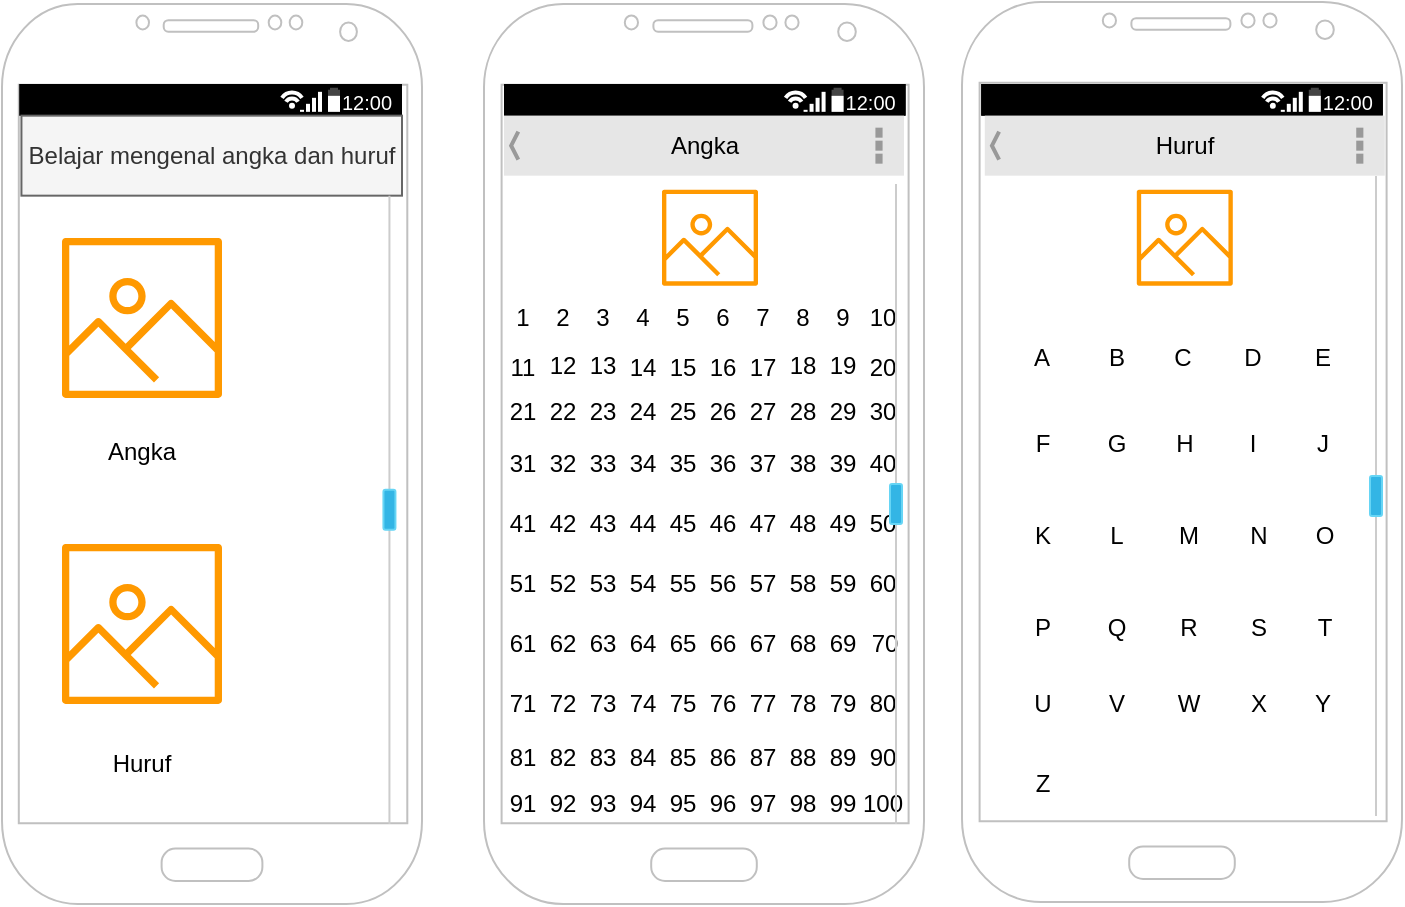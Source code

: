 <mxfile version="15.3.3" type="device"><diagram id="Wf9L1Y5aq2DZ3nksEzKG" name="Page-1"><mxGraphModel dx="782" dy="1647" grid="1" gridSize="10" guides="1" tooltips="1" connect="1" arrows="1" fold="1" page="1" pageScale="1" pageWidth="1654" pageHeight="1169" math="0" shadow="0"><root><mxCell id="0"/><mxCell id="1" parent="0"/><mxCell id="CLExhnDgYBaJWZNfpChY-1" value="" style="verticalLabelPosition=bottom;verticalAlign=top;html=1;shadow=0;dashed=0;strokeWidth=1;shape=mxgraph.android.phone2;strokeColor=#c0c0c0;hachureGap=4;pointerEvents=0;" vertex="1" parent="1"><mxGeometry x="120" width="210" height="450" as="geometry"/></mxCell><mxCell id="CLExhnDgYBaJWZNfpChY-3" value="" style="strokeWidth=1;html=1;shadow=0;dashed=0;shape=mxgraph.android.statusBar;align=center;fillColor=#000000;strokeColor=#ffffff;fontColor=#ffffff;fontSize=10;sketch=0;hachureGap=4;pointerEvents=0;" vertex="1" parent="1"><mxGeometry x="128.72" y="40" width="191.28" height="15.83" as="geometry"/></mxCell><mxCell id="CLExhnDgYBaJWZNfpChY-4" value="Belajar mengenal angka dan huruf" style="whiteSpace=wrap;html=1;hachureGap=4;pointerEvents=0;fillColor=#f5f5f5;strokeColor=#666666;fontColor=#333333;" vertex="1" parent="1"><mxGeometry x="129.72" y="55.83" width="190.28" height="40" as="geometry"/></mxCell><mxCell id="CLExhnDgYBaJWZNfpChY-6" value="" style="sketch=0;outlineConnect=0;fontColor=#232F3E;gradientColor=none;fillColor=#FF9900;strokeColor=none;dashed=0;verticalLabelPosition=bottom;verticalAlign=top;align=center;html=1;fontSize=12;fontStyle=0;aspect=fixed;pointerEvents=1;shape=mxgraph.aws4.container_registry_image;hachureGap=4;" vertex="1" parent="1"><mxGeometry x="150" y="117" width="80" height="80" as="geometry"/></mxCell><mxCell id="CLExhnDgYBaJWZNfpChY-7" value="" style="sketch=0;outlineConnect=0;fontColor=#232F3E;gradientColor=none;fillColor=#FF9900;strokeColor=none;dashed=0;verticalLabelPosition=bottom;verticalAlign=top;align=center;html=1;fontSize=12;fontStyle=0;aspect=fixed;pointerEvents=1;shape=mxgraph.aws4.container_registry_image;hachureGap=4;" vertex="1" parent="1"><mxGeometry x="150" y="270" width="80" height="80" as="geometry"/></mxCell><mxCell id="CLExhnDgYBaJWZNfpChY-8" value="Angka" style="text;html=1;strokeColor=none;fillColor=none;align=center;verticalAlign=middle;whiteSpace=wrap;rounded=0;hachureGap=4;pointerEvents=0;" vertex="1" parent="1"><mxGeometry x="170" y="214" width="40" height="20" as="geometry"/></mxCell><mxCell id="CLExhnDgYBaJWZNfpChY-9" value="Huruf" style="text;html=1;strokeColor=none;fillColor=none;align=center;verticalAlign=middle;whiteSpace=wrap;rounded=0;hachureGap=4;pointerEvents=0;" vertex="1" parent="1"><mxGeometry x="170" y="370" width="40" height="20" as="geometry"/></mxCell><mxCell id="CLExhnDgYBaJWZNfpChY-10" value="" style="verticalLabelPosition=bottom;verticalAlign=top;html=1;shadow=0;dashed=0;strokeWidth=1;shape=mxgraph.android.phone2;strokeColor=#c0c0c0;hachureGap=4;pointerEvents=0;" vertex="1" parent="1"><mxGeometry x="361" width="220" height="450" as="geometry"/></mxCell><mxCell id="CLExhnDgYBaJWZNfpChY-11" value="" style="strokeWidth=1;html=1;shadow=0;dashed=0;shape=mxgraph.android.statusBar;align=center;fillColor=#000000;strokeColor=#ffffff;fontColor=#ffffff;fontSize=10;sketch=0;hachureGap=4;pointerEvents=0;" vertex="1" parent="1"><mxGeometry x="371" y="40" width="200.79" height="15.83" as="geometry"/></mxCell><mxCell id="CLExhnDgYBaJWZNfpChY-13" value="1" style="text;html=1;align=center;verticalAlign=middle;resizable=0;points=[];autosize=1;strokeColor=none;fillColor=none;" vertex="1" parent="1"><mxGeometry x="370" y="147" width="20" height="20" as="geometry"/></mxCell><mxCell id="CLExhnDgYBaJWZNfpChY-14" value="2" style="text;html=1;align=center;verticalAlign=middle;resizable=0;points=[];autosize=1;strokeColor=none;fillColor=none;" vertex="1" parent="1"><mxGeometry x="390" y="147" width="20" height="20" as="geometry"/></mxCell><mxCell id="CLExhnDgYBaJWZNfpChY-15" value="5" style="text;html=1;align=center;verticalAlign=middle;resizable=0;points=[];autosize=1;strokeColor=none;fillColor=none;" vertex="1" parent="1"><mxGeometry x="450" y="147.0" width="20" height="20" as="geometry"/></mxCell><mxCell id="CLExhnDgYBaJWZNfpChY-16" value="6" style="text;html=1;align=center;verticalAlign=middle;resizable=0;points=[];autosize=1;strokeColor=none;fillColor=none;" vertex="1" parent="1"><mxGeometry x="470" y="147.0" width="20" height="20" as="geometry"/></mxCell><mxCell id="CLExhnDgYBaJWZNfpChY-17" value="4" style="text;html=1;align=center;verticalAlign=middle;resizable=0;points=[];autosize=1;strokeColor=none;fillColor=none;" vertex="1" parent="1"><mxGeometry x="430" y="147.0" width="20" height="20" as="geometry"/></mxCell><mxCell id="CLExhnDgYBaJWZNfpChY-18" value="3" style="text;html=1;align=center;verticalAlign=middle;resizable=0;points=[];autosize=1;strokeColor=none;fillColor=none;" vertex="1" parent="1"><mxGeometry x="410" y="147.0" width="20" height="20" as="geometry"/></mxCell><mxCell id="CLExhnDgYBaJWZNfpChY-19" value="8" style="text;html=1;align=center;verticalAlign=middle;resizable=0;points=[];autosize=1;strokeColor=none;fillColor=none;" vertex="1" parent="1"><mxGeometry x="510" y="147.0" width="20" height="20" as="geometry"/></mxCell><mxCell id="CLExhnDgYBaJWZNfpChY-20" value="7" style="text;html=1;align=center;verticalAlign=middle;resizable=0;points=[];autosize=1;strokeColor=none;fillColor=none;" vertex="1" parent="1"><mxGeometry x="490" y="147.0" width="20" height="20" as="geometry"/></mxCell><mxCell id="CLExhnDgYBaJWZNfpChY-21" value="10" style="text;html=1;align=center;verticalAlign=middle;resizable=0;points=[];autosize=1;strokeColor=none;fillColor=none;" vertex="1" parent="1"><mxGeometry x="545" y="147" width="30" height="20" as="geometry"/></mxCell><mxCell id="CLExhnDgYBaJWZNfpChY-22" value="11" style="text;html=1;align=center;verticalAlign=middle;resizable=0;points=[];autosize=1;strokeColor=none;fillColor=none;" vertex="1" parent="1"><mxGeometry x="365.21" y="172" width="30" height="20" as="geometry"/></mxCell><mxCell id="CLExhnDgYBaJWZNfpChY-23" value="9" style="text;html=1;align=center;verticalAlign=middle;resizable=0;points=[];autosize=1;strokeColor=none;fillColor=none;" vertex="1" parent="1"><mxGeometry x="530" y="147" width="20" height="20" as="geometry"/></mxCell><mxCell id="CLExhnDgYBaJWZNfpChY-24" value="13" style="text;html=1;align=center;verticalAlign=middle;resizable=0;points=[];autosize=1;strokeColor=none;fillColor=none;" vertex="1" parent="1"><mxGeometry x="405" y="171" width="30" height="20" as="geometry"/></mxCell><mxCell id="CLExhnDgYBaJWZNfpChY-25" value="12" style="text;html=1;align=center;verticalAlign=middle;resizable=0;points=[];autosize=1;strokeColor=none;fillColor=none;" vertex="1" parent="1"><mxGeometry x="385" y="171" width="30" height="20" as="geometry"/></mxCell><mxCell id="CLExhnDgYBaJWZNfpChY-26" value="15" style="text;html=1;align=center;verticalAlign=middle;resizable=0;points=[];autosize=1;strokeColor=none;fillColor=none;" vertex="1" parent="1"><mxGeometry x="445" y="172" width="30" height="20" as="geometry"/></mxCell><mxCell id="CLExhnDgYBaJWZNfpChY-27" value="14" style="text;html=1;align=center;verticalAlign=middle;resizable=0;points=[];autosize=1;strokeColor=none;fillColor=none;" vertex="1" parent="1"><mxGeometry x="425" y="172" width="30" height="20" as="geometry"/></mxCell><mxCell id="CLExhnDgYBaJWZNfpChY-28" value="17" style="text;html=1;align=center;verticalAlign=middle;resizable=0;points=[];autosize=1;strokeColor=none;fillColor=none;" vertex="1" parent="1"><mxGeometry x="485" y="172" width="30" height="20" as="geometry"/></mxCell><mxCell id="CLExhnDgYBaJWZNfpChY-29" value="16" style="text;html=1;align=center;verticalAlign=middle;resizable=0;points=[];autosize=1;strokeColor=none;fillColor=none;" vertex="1" parent="1"><mxGeometry x="465" y="172" width="30" height="20" as="geometry"/></mxCell><mxCell id="CLExhnDgYBaJWZNfpChY-31" value="18" style="text;html=1;align=center;verticalAlign=middle;resizable=0;points=[];autosize=1;strokeColor=none;fillColor=none;" vertex="1" parent="1"><mxGeometry x="505" y="171" width="30" height="20" as="geometry"/></mxCell><mxCell id="CLExhnDgYBaJWZNfpChY-32" value="31" style="text;html=1;align=center;verticalAlign=middle;resizable=0;points=[];autosize=1;strokeColor=none;fillColor=none;" vertex="1" parent="1"><mxGeometry x="365" y="220" width="30" height="20" as="geometry"/></mxCell><mxCell id="CLExhnDgYBaJWZNfpChY-33" value="22" style="text;html=1;align=center;verticalAlign=middle;resizable=0;points=[];autosize=1;strokeColor=none;fillColor=none;" vertex="1" parent="1"><mxGeometry x="385.0" y="194" width="30" height="20" as="geometry"/></mxCell><mxCell id="CLExhnDgYBaJWZNfpChY-34" value="20" style="text;html=1;align=center;verticalAlign=middle;resizable=0;points=[];autosize=1;strokeColor=none;fillColor=none;" vertex="1" parent="1"><mxGeometry x="545" y="172" width="30" height="20" as="geometry"/></mxCell><mxCell id="CLExhnDgYBaJWZNfpChY-35" value="19" style="text;html=1;align=center;verticalAlign=middle;resizable=0;points=[];autosize=1;strokeColor=none;fillColor=none;" vertex="1" parent="1"><mxGeometry x="525" y="171" width="30" height="20" as="geometry"/></mxCell><mxCell id="CLExhnDgYBaJWZNfpChY-36" value="25" style="text;html=1;align=center;verticalAlign=middle;resizable=0;points=[];autosize=1;strokeColor=none;fillColor=none;" vertex="1" parent="1"><mxGeometry x="445" y="194" width="30" height="20" as="geometry"/></mxCell><mxCell id="CLExhnDgYBaJWZNfpChY-37" value="24" style="text;html=1;align=center;verticalAlign=middle;resizable=0;points=[];autosize=1;strokeColor=none;fillColor=none;" vertex="1" parent="1"><mxGeometry x="425.0" y="194" width="30" height="20" as="geometry"/></mxCell><mxCell id="CLExhnDgYBaJWZNfpChY-38" value="27" style="text;html=1;align=center;verticalAlign=middle;resizable=0;points=[];autosize=1;strokeColor=none;fillColor=none;" vertex="1" parent="1"><mxGeometry x="485" y="194" width="30" height="20" as="geometry"/></mxCell><mxCell id="CLExhnDgYBaJWZNfpChY-39" value="26" style="text;html=1;align=center;verticalAlign=middle;resizable=0;points=[];autosize=1;strokeColor=none;fillColor=none;" vertex="1" parent="1"><mxGeometry x="465" y="194" width="30" height="20" as="geometry"/></mxCell><mxCell id="CLExhnDgYBaJWZNfpChY-40" value="29" style="text;html=1;align=center;verticalAlign=middle;resizable=0;points=[];autosize=1;strokeColor=none;fillColor=none;" vertex="1" parent="1"><mxGeometry x="525" y="194" width="30" height="20" as="geometry"/></mxCell><mxCell id="CLExhnDgYBaJWZNfpChY-41" value="28" style="text;html=1;align=center;verticalAlign=middle;resizable=0;points=[];autosize=1;strokeColor=none;fillColor=none;" vertex="1" parent="1"><mxGeometry x="505" y="194" width="30" height="20" as="geometry"/></mxCell><mxCell id="CLExhnDgYBaJWZNfpChY-42" value="41" style="text;html=1;align=center;verticalAlign=middle;resizable=0;points=[];autosize=1;strokeColor=none;fillColor=none;" vertex="1" parent="1"><mxGeometry x="365" y="250" width="30" height="20" as="geometry"/></mxCell><mxCell id="CLExhnDgYBaJWZNfpChY-43" value="30" style="text;html=1;align=center;verticalAlign=middle;resizable=0;points=[];autosize=1;strokeColor=none;fillColor=none;" vertex="1" parent="1"><mxGeometry x="545" y="194" width="30" height="20" as="geometry"/></mxCell><mxCell id="CLExhnDgYBaJWZNfpChY-44" value="23" style="text;html=1;align=center;verticalAlign=middle;resizable=0;points=[];autosize=1;strokeColor=none;fillColor=none;" vertex="1" parent="1"><mxGeometry x="405.0" y="194" width="30" height="20" as="geometry"/></mxCell><mxCell id="CLExhnDgYBaJWZNfpChY-45" value="21" style="text;html=1;align=center;verticalAlign=middle;resizable=0;points=[];autosize=1;strokeColor=none;fillColor=none;" vertex="1" parent="1"><mxGeometry x="365.0" y="194" width="30" height="20" as="geometry"/></mxCell><mxCell id="CLExhnDgYBaJWZNfpChY-46" value="51" style="text;html=1;align=center;verticalAlign=middle;resizable=0;points=[];autosize=1;strokeColor=none;fillColor=none;" vertex="1" parent="1"><mxGeometry x="365" y="280" width="30" height="20" as="geometry"/></mxCell><mxCell id="CLExhnDgYBaJWZNfpChY-47" value="61" style="text;html=1;align=center;verticalAlign=middle;resizable=0;points=[];autosize=1;strokeColor=none;fillColor=none;" vertex="1" parent="1"><mxGeometry x="365" y="310" width="30" height="20" as="geometry"/></mxCell><mxCell id="CLExhnDgYBaJWZNfpChY-48" value="71" style="text;html=1;align=center;verticalAlign=middle;resizable=0;points=[];autosize=1;strokeColor=none;fillColor=none;" vertex="1" parent="1"><mxGeometry x="365" y="340" width="30" height="20" as="geometry"/></mxCell><mxCell id="CLExhnDgYBaJWZNfpChY-49" value="81" style="text;html=1;align=center;verticalAlign=middle;resizable=0;points=[];autosize=1;strokeColor=none;fillColor=none;" vertex="1" parent="1"><mxGeometry x="365.21" y="367" width="30" height="20" as="geometry"/></mxCell><mxCell id="CLExhnDgYBaJWZNfpChY-50" value="91" style="text;html=1;align=center;verticalAlign=middle;resizable=0;points=[];autosize=1;strokeColor=none;fillColor=none;" vertex="1" parent="1"><mxGeometry x="365" y="390" width="30" height="20" as="geometry"/></mxCell><mxCell id="CLExhnDgYBaJWZNfpChY-55" value="32" style="text;html=1;align=center;verticalAlign=middle;resizable=0;points=[];autosize=1;strokeColor=none;fillColor=none;" vertex="1" parent="1"><mxGeometry x="385" y="220" width="30" height="20" as="geometry"/></mxCell><mxCell id="CLExhnDgYBaJWZNfpChY-56" value="33" style="text;html=1;align=center;verticalAlign=middle;resizable=0;points=[];autosize=1;strokeColor=none;fillColor=none;" vertex="1" parent="1"><mxGeometry x="405" y="220" width="30" height="20" as="geometry"/></mxCell><mxCell id="CLExhnDgYBaJWZNfpChY-57" value="35" style="text;html=1;align=center;verticalAlign=middle;resizable=0;points=[];autosize=1;strokeColor=none;fillColor=none;" vertex="1" parent="1"><mxGeometry x="445" y="220" width="30" height="20" as="geometry"/></mxCell><mxCell id="CLExhnDgYBaJWZNfpChY-58" value="34" style="text;html=1;align=center;verticalAlign=middle;resizable=0;points=[];autosize=1;strokeColor=none;fillColor=none;" vertex="1" parent="1"><mxGeometry x="425" y="220" width="30" height="20" as="geometry"/></mxCell><mxCell id="CLExhnDgYBaJWZNfpChY-59" value="38" style="text;html=1;align=center;verticalAlign=middle;resizable=0;points=[];autosize=1;strokeColor=none;fillColor=none;" vertex="1" parent="1"><mxGeometry x="505" y="220" width="30" height="20" as="geometry"/></mxCell><mxCell id="CLExhnDgYBaJWZNfpChY-60" value="37" style="text;html=1;align=center;verticalAlign=middle;resizable=0;points=[];autosize=1;strokeColor=none;fillColor=none;" vertex="1" parent="1"><mxGeometry x="485" y="220" width="30" height="20" as="geometry"/></mxCell><mxCell id="CLExhnDgYBaJWZNfpChY-61" value="36" style="text;html=1;align=center;verticalAlign=middle;resizable=0;points=[];autosize=1;strokeColor=none;fillColor=none;" vertex="1" parent="1"><mxGeometry x="465" y="220" width="30" height="20" as="geometry"/></mxCell><mxCell id="CLExhnDgYBaJWZNfpChY-62" value="40" style="text;html=1;align=center;verticalAlign=middle;resizable=0;points=[];autosize=1;strokeColor=none;fillColor=none;" vertex="1" parent="1"><mxGeometry x="545" y="220" width="30" height="20" as="geometry"/></mxCell><mxCell id="CLExhnDgYBaJWZNfpChY-63" value="39" style="text;html=1;align=center;verticalAlign=middle;resizable=0;points=[];autosize=1;strokeColor=none;fillColor=none;" vertex="1" parent="1"><mxGeometry x="525" y="220" width="30" height="20" as="geometry"/></mxCell><mxCell id="CLExhnDgYBaJWZNfpChY-64" value="43" style="text;html=1;align=center;verticalAlign=middle;resizable=0;points=[];autosize=1;strokeColor=none;fillColor=none;" vertex="1" parent="1"><mxGeometry x="405" y="250" width="30" height="20" as="geometry"/></mxCell><mxCell id="CLExhnDgYBaJWZNfpChY-65" value="42" style="text;html=1;align=center;verticalAlign=middle;resizable=0;points=[];autosize=1;strokeColor=none;fillColor=none;" vertex="1" parent="1"><mxGeometry x="385.21" y="250" width="30" height="20" as="geometry"/></mxCell><mxCell id="CLExhnDgYBaJWZNfpChY-66" value="44" style="text;html=1;align=center;verticalAlign=middle;resizable=0;points=[];autosize=1;strokeColor=none;fillColor=none;" vertex="1" parent="1"><mxGeometry x="425" y="250" width="30" height="20" as="geometry"/></mxCell><mxCell id="CLExhnDgYBaJWZNfpChY-67" value="46" style="text;html=1;align=center;verticalAlign=middle;resizable=0;points=[];autosize=1;strokeColor=none;fillColor=none;" vertex="1" parent="1"><mxGeometry x="465" y="250" width="30" height="20" as="geometry"/></mxCell><mxCell id="CLExhnDgYBaJWZNfpChY-68" value="45" style="text;html=1;align=center;verticalAlign=middle;resizable=0;points=[];autosize=1;strokeColor=none;fillColor=none;" vertex="1" parent="1"><mxGeometry x="445" y="250" width="30" height="20" as="geometry"/></mxCell><mxCell id="CLExhnDgYBaJWZNfpChY-69" value="48" style="text;html=1;align=center;verticalAlign=middle;resizable=0;points=[];autosize=1;strokeColor=none;fillColor=none;" vertex="1" parent="1"><mxGeometry x="505" y="250" width="30" height="20" as="geometry"/></mxCell><mxCell id="CLExhnDgYBaJWZNfpChY-70" value="47" style="text;html=1;align=center;verticalAlign=middle;resizable=0;points=[];autosize=1;strokeColor=none;fillColor=none;" vertex="1" parent="1"><mxGeometry x="485" y="250" width="30" height="20" as="geometry"/></mxCell><mxCell id="CLExhnDgYBaJWZNfpChY-71" value="49" style="text;html=1;align=center;verticalAlign=middle;resizable=0;points=[];autosize=1;strokeColor=none;fillColor=none;" vertex="1" parent="1"><mxGeometry x="525" y="250" width="30" height="20" as="geometry"/></mxCell><mxCell id="CLExhnDgYBaJWZNfpChY-72" value="52" style="text;html=1;align=center;verticalAlign=middle;resizable=0;points=[];autosize=1;strokeColor=none;fillColor=none;" vertex="1" parent="1"><mxGeometry x="385.21" y="280" width="30" height="20" as="geometry"/></mxCell><mxCell id="CLExhnDgYBaJWZNfpChY-73" value="53" style="text;html=1;align=center;verticalAlign=middle;resizable=0;points=[];autosize=1;strokeColor=none;fillColor=none;" vertex="1" parent="1"><mxGeometry x="405.21" y="280" width="30" height="20" as="geometry"/></mxCell><mxCell id="CLExhnDgYBaJWZNfpChY-74" value="50" style="text;html=1;align=center;verticalAlign=middle;resizable=0;points=[];autosize=1;strokeColor=none;fillColor=none;" vertex="1" parent="1"><mxGeometry x="545" y="250" width="30" height="20" as="geometry"/></mxCell><mxCell id="CLExhnDgYBaJWZNfpChY-75" value="55" style="text;html=1;align=center;verticalAlign=middle;resizable=0;points=[];autosize=1;strokeColor=none;fillColor=none;" vertex="1" parent="1"><mxGeometry x="445" y="280" width="30" height="20" as="geometry"/></mxCell><mxCell id="CLExhnDgYBaJWZNfpChY-76" value="54" style="text;html=1;align=center;verticalAlign=middle;resizable=0;points=[];autosize=1;strokeColor=none;fillColor=none;" vertex="1" parent="1"><mxGeometry x="425" y="280" width="30" height="20" as="geometry"/></mxCell><mxCell id="CLExhnDgYBaJWZNfpChY-77" value="57" style="text;html=1;align=center;verticalAlign=middle;resizable=0;points=[];autosize=1;strokeColor=none;fillColor=none;" vertex="1" parent="1"><mxGeometry x="485" y="280" width="30" height="20" as="geometry"/></mxCell><mxCell id="CLExhnDgYBaJWZNfpChY-78" value="56" style="text;html=1;align=center;verticalAlign=middle;resizable=0;points=[];autosize=1;strokeColor=none;fillColor=none;" vertex="1" parent="1"><mxGeometry x="465" y="280" width="30" height="20" as="geometry"/></mxCell><mxCell id="CLExhnDgYBaJWZNfpChY-79" value="59" style="text;html=1;align=center;verticalAlign=middle;resizable=0;points=[];autosize=1;strokeColor=none;fillColor=none;" vertex="1" parent="1"><mxGeometry x="525" y="280" width="30" height="20" as="geometry"/></mxCell><mxCell id="CLExhnDgYBaJWZNfpChY-80" value="58" style="text;html=1;align=center;verticalAlign=middle;resizable=0;points=[];autosize=1;strokeColor=none;fillColor=none;" vertex="1" parent="1"><mxGeometry x="505" y="280" width="30" height="20" as="geometry"/></mxCell><mxCell id="CLExhnDgYBaJWZNfpChY-81" value="62" style="text;html=1;align=center;verticalAlign=middle;resizable=0;points=[];autosize=1;strokeColor=none;fillColor=none;" vertex="1" parent="1"><mxGeometry x="385.21" y="310" width="30" height="20" as="geometry"/></mxCell><mxCell id="CLExhnDgYBaJWZNfpChY-82" value="60" style="text;html=1;align=center;verticalAlign=middle;resizable=0;points=[];autosize=1;strokeColor=none;fillColor=none;" vertex="1" parent="1"><mxGeometry x="545" y="280" width="30" height="20" as="geometry"/></mxCell><mxCell id="CLExhnDgYBaJWZNfpChY-83" value="63" style="text;html=1;align=center;verticalAlign=middle;resizable=0;points=[];autosize=1;strokeColor=none;fillColor=none;" vertex="1" parent="1"><mxGeometry x="405" y="310" width="30" height="20" as="geometry"/></mxCell><mxCell id="CLExhnDgYBaJWZNfpChY-84" value="65" style="text;html=1;align=center;verticalAlign=middle;resizable=0;points=[];autosize=1;strokeColor=none;fillColor=none;" vertex="1" parent="1"><mxGeometry x="445" y="310" width="30" height="20" as="geometry"/></mxCell><mxCell id="CLExhnDgYBaJWZNfpChY-85" value="64" style="text;html=1;align=center;verticalAlign=middle;resizable=0;points=[];autosize=1;strokeColor=none;fillColor=none;" vertex="1" parent="1"><mxGeometry x="425" y="310" width="30" height="20" as="geometry"/></mxCell><mxCell id="CLExhnDgYBaJWZNfpChY-86" value="68" style="text;html=1;align=center;verticalAlign=middle;resizable=0;points=[];autosize=1;strokeColor=none;fillColor=none;" vertex="1" parent="1"><mxGeometry x="505" y="310" width="30" height="20" as="geometry"/></mxCell><mxCell id="CLExhnDgYBaJWZNfpChY-87" value="66" style="text;html=1;align=center;verticalAlign=middle;resizable=0;points=[];autosize=1;strokeColor=none;fillColor=none;" vertex="1" parent="1"><mxGeometry x="465" y="310" width="30" height="20" as="geometry"/></mxCell><mxCell id="CLExhnDgYBaJWZNfpChY-88" value="67" style="text;html=1;align=center;verticalAlign=middle;resizable=0;points=[];autosize=1;strokeColor=none;fillColor=none;" vertex="1" parent="1"><mxGeometry x="485" y="310" width="30" height="20" as="geometry"/></mxCell><mxCell id="CLExhnDgYBaJWZNfpChY-89" value="69" style="text;html=1;align=center;verticalAlign=middle;resizable=0;points=[];autosize=1;strokeColor=none;fillColor=none;" vertex="1" parent="1"><mxGeometry x="525" y="310" width="30" height="20" as="geometry"/></mxCell><mxCell id="CLExhnDgYBaJWZNfpChY-90" value="72" style="text;html=1;align=center;verticalAlign=middle;resizable=0;points=[];autosize=1;strokeColor=none;fillColor=none;" vertex="1" parent="1"><mxGeometry x="385.21" y="340" width="30" height="20" as="geometry"/></mxCell><mxCell id="CLExhnDgYBaJWZNfpChY-91" value="76" style="text;html=1;align=center;verticalAlign=middle;resizable=0;points=[];autosize=1;strokeColor=none;fillColor=none;" vertex="1" parent="1"><mxGeometry x="465" y="340" width="30" height="20" as="geometry"/></mxCell><mxCell id="CLExhnDgYBaJWZNfpChY-92" value="70" style="text;html=1;align=center;verticalAlign=middle;resizable=0;points=[];autosize=1;strokeColor=none;fillColor=none;" vertex="1" parent="1"><mxGeometry x="546" y="310" width="30" height="20" as="geometry"/></mxCell><mxCell id="CLExhnDgYBaJWZNfpChY-93" value="75" style="text;html=1;align=center;verticalAlign=middle;resizable=0;points=[];autosize=1;strokeColor=none;fillColor=none;" vertex="1" parent="1"><mxGeometry x="445" y="340" width="30" height="20" as="geometry"/></mxCell><mxCell id="CLExhnDgYBaJWZNfpChY-94" value="73" style="text;html=1;align=center;verticalAlign=middle;resizable=0;points=[];autosize=1;strokeColor=none;fillColor=none;" vertex="1" parent="1"><mxGeometry x="405" y="340" width="30" height="20" as="geometry"/></mxCell><mxCell id="CLExhnDgYBaJWZNfpChY-95" value="74" style="text;html=1;align=center;verticalAlign=middle;resizable=0;points=[];autosize=1;strokeColor=none;fillColor=none;" vertex="1" parent="1"><mxGeometry x="425" y="340" width="30" height="20" as="geometry"/></mxCell><mxCell id="CLExhnDgYBaJWZNfpChY-96" value="Angka" style="strokeWidth=1;html=1;shadow=0;dashed=0;shape=mxgraph.android.action_bar_landscape;fillColor=#E6E6E6;strokeColor=#c0c0c0;strokeWidth=2;hachureGap=4;pointerEvents=0;" vertex="1" parent="1"><mxGeometry x="371" y="55.83" width="200" height="30" as="geometry"/></mxCell><mxCell id="CLExhnDgYBaJWZNfpChY-97" value="83" style="text;html=1;align=center;verticalAlign=middle;resizable=0;points=[];autosize=1;strokeColor=none;fillColor=none;" vertex="1" parent="1"><mxGeometry x="405" y="367" width="30" height="20" as="geometry"/></mxCell><mxCell id="CLExhnDgYBaJWZNfpChY-98" value="82" style="text;html=1;align=center;verticalAlign=middle;resizable=0;points=[];autosize=1;strokeColor=none;fillColor=none;" vertex="1" parent="1"><mxGeometry x="385" y="367" width="30" height="20" as="geometry"/></mxCell><mxCell id="CLExhnDgYBaJWZNfpChY-99" value="85" style="text;html=1;align=center;verticalAlign=middle;resizable=0;points=[];autosize=1;strokeColor=none;fillColor=none;" vertex="1" parent="1"><mxGeometry x="445" y="367" width="30" height="20" as="geometry"/></mxCell><mxCell id="CLExhnDgYBaJWZNfpChY-100" value="84" style="text;html=1;align=center;verticalAlign=middle;resizable=0;points=[];autosize=1;strokeColor=none;fillColor=none;" vertex="1" parent="1"><mxGeometry x="425.21" y="367" width="30" height="20" as="geometry"/></mxCell><mxCell id="CLExhnDgYBaJWZNfpChY-101" value="86" style="text;html=1;align=center;verticalAlign=middle;resizable=0;points=[];autosize=1;strokeColor=none;fillColor=none;" vertex="1" parent="1"><mxGeometry x="465" y="367" width="30" height="20" as="geometry"/></mxCell><mxCell id="CLExhnDgYBaJWZNfpChY-102" value="79" style="text;html=1;align=center;verticalAlign=middle;resizable=0;points=[];autosize=1;strokeColor=none;fillColor=none;" vertex="1" parent="1"><mxGeometry x="525" y="340" width="30" height="20" as="geometry"/></mxCell><mxCell id="CLExhnDgYBaJWZNfpChY-103" value="78" style="text;html=1;align=center;verticalAlign=middle;resizable=0;points=[];autosize=1;strokeColor=none;fillColor=none;" vertex="1" parent="1"><mxGeometry x="505" y="340" width="30" height="20" as="geometry"/></mxCell><mxCell id="CLExhnDgYBaJWZNfpChY-104" value="77" style="text;html=1;align=center;verticalAlign=middle;resizable=0;points=[];autosize=1;strokeColor=none;fillColor=none;" vertex="1" parent="1"><mxGeometry x="485" y="340" width="30" height="20" as="geometry"/></mxCell><mxCell id="CLExhnDgYBaJWZNfpChY-105" value="87" style="text;html=1;align=center;verticalAlign=middle;resizable=0;points=[];autosize=1;strokeColor=none;fillColor=none;" vertex="1" parent="1"><mxGeometry x="485" y="367" width="30" height="20" as="geometry"/></mxCell><mxCell id="CLExhnDgYBaJWZNfpChY-106" value="88" style="text;html=1;align=center;verticalAlign=middle;resizable=0;points=[];autosize=1;strokeColor=none;fillColor=none;" vertex="1" parent="1"><mxGeometry x="505" y="367" width="30" height="20" as="geometry"/></mxCell><mxCell id="CLExhnDgYBaJWZNfpChY-107" value="80" style="text;html=1;align=center;verticalAlign=middle;resizable=0;points=[];autosize=1;strokeColor=none;fillColor=none;" vertex="1" parent="1"><mxGeometry x="545" y="340" width="30" height="20" as="geometry"/></mxCell><mxCell id="CLExhnDgYBaJWZNfpChY-108" value="89" style="text;html=1;align=center;verticalAlign=middle;resizable=0;points=[];autosize=1;strokeColor=none;fillColor=none;" vertex="1" parent="1"><mxGeometry x="525" y="367" width="30" height="20" as="geometry"/></mxCell><mxCell id="CLExhnDgYBaJWZNfpChY-109" value="90" style="text;html=1;align=center;verticalAlign=middle;resizable=0;points=[];autosize=1;strokeColor=none;fillColor=none;" vertex="1" parent="1"><mxGeometry x="545" y="367" width="30" height="20" as="geometry"/></mxCell><mxCell id="CLExhnDgYBaJWZNfpChY-110" value="92" style="text;html=1;align=center;verticalAlign=middle;resizable=0;points=[];autosize=1;strokeColor=none;fillColor=none;" vertex="1" parent="1"><mxGeometry x="385" y="390" width="30" height="20" as="geometry"/></mxCell><mxCell id="CLExhnDgYBaJWZNfpChY-111" value="93" style="text;html=1;align=center;verticalAlign=middle;resizable=0;points=[];autosize=1;strokeColor=none;fillColor=none;" vertex="1" parent="1"><mxGeometry x="405" y="390" width="30" height="20" as="geometry"/></mxCell><mxCell id="CLExhnDgYBaJWZNfpChY-112" value="94" style="text;html=1;align=center;verticalAlign=middle;resizable=0;points=[];autosize=1;strokeColor=none;fillColor=none;" vertex="1" parent="1"><mxGeometry x="425" y="390" width="30" height="20" as="geometry"/></mxCell><mxCell id="CLExhnDgYBaJWZNfpChY-113" value="95" style="text;html=1;align=center;verticalAlign=middle;resizable=0;points=[];autosize=1;strokeColor=none;fillColor=none;" vertex="1" parent="1"><mxGeometry x="445" y="390" width="30" height="20" as="geometry"/></mxCell><mxCell id="CLExhnDgYBaJWZNfpChY-114" value="96" style="text;html=1;align=center;verticalAlign=middle;resizable=0;points=[];autosize=1;strokeColor=none;fillColor=none;" vertex="1" parent="1"><mxGeometry x="465" y="390" width="30" height="20" as="geometry"/></mxCell><mxCell id="CLExhnDgYBaJWZNfpChY-115" value="97" style="text;html=1;align=center;verticalAlign=middle;resizable=0;points=[];autosize=1;strokeColor=none;fillColor=none;" vertex="1" parent="1"><mxGeometry x="485" y="390" width="30" height="20" as="geometry"/></mxCell><mxCell id="CLExhnDgYBaJWZNfpChY-116" value="98" style="text;html=1;align=center;verticalAlign=middle;resizable=0;points=[];autosize=1;strokeColor=none;fillColor=none;" vertex="1" parent="1"><mxGeometry x="505" y="390" width="30" height="20" as="geometry"/></mxCell><mxCell id="CLExhnDgYBaJWZNfpChY-117" value="99" style="text;html=1;align=center;verticalAlign=middle;resizable=0;points=[];autosize=1;strokeColor=none;fillColor=none;" vertex="1" parent="1"><mxGeometry x="525" y="390" width="30" height="20" as="geometry"/></mxCell><mxCell id="CLExhnDgYBaJWZNfpChY-118" value="100" style="text;html=1;align=center;verticalAlign=middle;resizable=0;points=[];autosize=1;strokeColor=none;fillColor=none;" vertex="1" parent="1"><mxGeometry x="540" y="390" width="40" height="20" as="geometry"/></mxCell><mxCell id="CLExhnDgYBaJWZNfpChY-120" value="" style="sketch=0;outlineConnect=0;fontColor=#232F3E;gradientColor=none;fillColor=#FF9900;strokeColor=none;dashed=0;verticalLabelPosition=bottom;verticalAlign=top;align=center;html=1;fontSize=12;fontStyle=0;aspect=fixed;pointerEvents=1;shape=mxgraph.aws4.container_registry_image;hachureGap=4;" vertex="1" parent="1"><mxGeometry x="450" y="92.83" width="48" height="48" as="geometry"/></mxCell><mxCell id="CLExhnDgYBaJWZNfpChY-121" value="" style="verticalLabelPosition=bottom;verticalAlign=top;html=1;shadow=0;dashed=0;strokeWidth=1;shape=mxgraph.android.quickscroll3;dy=0.5;fillColor=#33b5e5;strokeColor=#66D5F5;hachureGap=4;pointerEvents=0;" vertex="1" parent="1"><mxGeometry x="310.72" y="95.83" width="6" height="314.17" as="geometry"/></mxCell><mxCell id="CLExhnDgYBaJWZNfpChY-122" value="" style="verticalLabelPosition=bottom;verticalAlign=top;html=1;shadow=0;dashed=0;strokeWidth=1;shape=mxgraph.android.quickscroll3;dy=0.5;fillColor=#33b5e5;strokeColor=#66D5F5;hachureGap=4;pointerEvents=0;" vertex="1" parent="1"><mxGeometry x="564" y="90" width="6" height="320" as="geometry"/></mxCell><mxCell id="CLExhnDgYBaJWZNfpChY-126" value="" style="verticalLabelPosition=bottom;verticalAlign=top;html=1;shadow=0;dashed=0;strokeWidth=1;shape=mxgraph.android.phone2;strokeColor=#c0c0c0;hachureGap=4;pointerEvents=0;" vertex="1" parent="1"><mxGeometry x="600" y="-1" width="220" height="450" as="geometry"/></mxCell><mxCell id="CLExhnDgYBaJWZNfpChY-127" value="" style="strokeWidth=1;html=1;shadow=0;dashed=0;shape=mxgraph.android.statusBar;align=center;fillColor=#000000;strokeColor=#ffffff;fontColor=#ffffff;fontSize=10;sketch=0;hachureGap=4;pointerEvents=0;" vertex="1" parent="1"><mxGeometry x="609.61" y="40" width="200.79" height="15.83" as="geometry"/></mxCell><mxCell id="CLExhnDgYBaJWZNfpChY-128" value="Huruf" style="strokeWidth=1;html=1;shadow=0;dashed=0;shape=mxgraph.android.action_bar_landscape;fillColor=#E6E6E6;strokeColor=#c0c0c0;strokeWidth=2;hachureGap=4;pointerEvents=0;" vertex="1" parent="1"><mxGeometry x="611.4" y="55.83" width="200" height="30" as="geometry"/></mxCell><mxCell id="CLExhnDgYBaJWZNfpChY-129" value="" style="verticalLabelPosition=bottom;verticalAlign=top;html=1;shadow=0;dashed=0;strokeWidth=1;shape=mxgraph.android.quickscroll3;dy=0.5;fillColor=#33b5e5;strokeColor=#66D5F5;hachureGap=4;pointerEvents=0;" vertex="1" parent="1"><mxGeometry x="804" y="86" width="6" height="320" as="geometry"/></mxCell><mxCell id="CLExhnDgYBaJWZNfpChY-130" value="" style="sketch=0;outlineConnect=0;fontColor=#232F3E;gradientColor=none;fillColor=#FF9900;strokeColor=none;dashed=0;verticalLabelPosition=bottom;verticalAlign=top;align=center;html=1;fontSize=12;fontStyle=0;aspect=fixed;pointerEvents=1;shape=mxgraph.aws4.container_registry_image;hachureGap=4;" vertex="1" parent="1"><mxGeometry x="687.4" y="92.83" width="48" height="48" as="geometry"/></mxCell><mxCell id="CLExhnDgYBaJWZNfpChY-131" value="A" style="text;html=1;strokeColor=none;fillColor=none;align=center;verticalAlign=middle;whiteSpace=wrap;rounded=0;hachureGap=4;pointerEvents=0;" vertex="1" parent="1"><mxGeometry x="620" y="167" width="40" height="20" as="geometry"/></mxCell><mxCell id="CLExhnDgYBaJWZNfpChY-143" value="B" style="text;html=1;align=center;verticalAlign=middle;resizable=0;points=[];autosize=1;strokeColor=none;fillColor=none;" vertex="1" parent="1"><mxGeometry x="667.4" y="167" width="20" height="20" as="geometry"/></mxCell><mxCell id="CLExhnDgYBaJWZNfpChY-145" value="C" style="text;html=1;align=center;verticalAlign=middle;resizable=0;points=[];autosize=1;strokeColor=none;fillColor=none;" vertex="1" parent="1"><mxGeometry x="700" y="167" width="20" height="20" as="geometry"/></mxCell><mxCell id="CLExhnDgYBaJWZNfpChY-146" value="D" style="text;html=1;align=center;verticalAlign=middle;resizable=0;points=[];autosize=1;strokeColor=none;fillColor=none;" vertex="1" parent="1"><mxGeometry x="735.4" y="167" width="20" height="20" as="geometry"/></mxCell><mxCell id="CLExhnDgYBaJWZNfpChY-147" value="E" style="text;html=1;align=center;verticalAlign=middle;resizable=0;points=[];autosize=1;strokeColor=none;fillColor=none;" vertex="1" parent="1"><mxGeometry x="770" y="167" width="20" height="20" as="geometry"/></mxCell><mxCell id="CLExhnDgYBaJWZNfpChY-148" value="F" style="text;html=1;align=center;verticalAlign=middle;resizable=0;points=[];autosize=1;strokeColor=none;fillColor=none;" vertex="1" parent="1"><mxGeometry x="630" y="210" width="20" height="20" as="geometry"/></mxCell><mxCell id="CLExhnDgYBaJWZNfpChY-149" value="G" style="text;html=1;align=center;verticalAlign=middle;resizable=0;points=[];autosize=1;strokeColor=none;fillColor=none;" vertex="1" parent="1"><mxGeometry x="667.4" y="210" width="20" height="20" as="geometry"/></mxCell><mxCell id="CLExhnDgYBaJWZNfpChY-152" value="H" style="text;html=1;align=center;verticalAlign=middle;resizable=0;points=[];autosize=1;strokeColor=none;fillColor=none;" vertex="1" parent="1"><mxGeometry x="701.4" y="210" width="20" height="20" as="geometry"/></mxCell><mxCell id="CLExhnDgYBaJWZNfpChY-153" value="I" style="text;html=1;align=center;verticalAlign=middle;resizable=0;points=[];autosize=1;strokeColor=none;fillColor=none;" vertex="1" parent="1"><mxGeometry x="735.4" y="210" width="20" height="20" as="geometry"/></mxCell><mxCell id="CLExhnDgYBaJWZNfpChY-154" value="J" style="text;html=1;align=center;verticalAlign=middle;resizable=0;points=[];autosize=1;strokeColor=none;fillColor=none;" vertex="1" parent="1"><mxGeometry x="770" y="210" width="20" height="20" as="geometry"/></mxCell><mxCell id="CLExhnDgYBaJWZNfpChY-155" value="K" style="text;html=1;align=center;verticalAlign=middle;resizable=0;points=[];autosize=1;strokeColor=none;fillColor=none;" vertex="1" parent="1"><mxGeometry x="630" y="256" width="20" height="20" as="geometry"/></mxCell><mxCell id="CLExhnDgYBaJWZNfpChY-156" value="L" style="text;html=1;align=center;verticalAlign=middle;resizable=0;points=[];autosize=1;strokeColor=none;fillColor=none;" vertex="1" parent="1"><mxGeometry x="667.4" y="256" width="20" height="20" as="geometry"/></mxCell><mxCell id="CLExhnDgYBaJWZNfpChY-157" value="M" style="text;html=1;align=center;verticalAlign=middle;resizable=0;points=[];autosize=1;strokeColor=none;fillColor=none;" vertex="1" parent="1"><mxGeometry x="698" y="256" width="30" height="20" as="geometry"/></mxCell><mxCell id="CLExhnDgYBaJWZNfpChY-158" value="N" style="text;html=1;align=center;verticalAlign=middle;resizable=0;points=[];autosize=1;strokeColor=none;fillColor=none;" vertex="1" parent="1"><mxGeometry x="738" y="256" width="20" height="20" as="geometry"/></mxCell><mxCell id="CLExhnDgYBaJWZNfpChY-159" value="O" style="text;html=1;align=center;verticalAlign=middle;resizable=0;points=[];autosize=1;strokeColor=none;fillColor=none;" vertex="1" parent="1"><mxGeometry x="771" y="256" width="20" height="20" as="geometry"/></mxCell><mxCell id="CLExhnDgYBaJWZNfpChY-160" value="P" style="text;html=1;align=center;verticalAlign=middle;resizable=0;points=[];autosize=1;strokeColor=none;fillColor=none;" vertex="1" parent="1"><mxGeometry x="630" y="302" width="20" height="20" as="geometry"/></mxCell><mxCell id="CLExhnDgYBaJWZNfpChY-161" value="Q" style="text;html=1;align=center;verticalAlign=middle;resizable=0;points=[];autosize=1;strokeColor=none;fillColor=none;" vertex="1" parent="1"><mxGeometry x="667.4" y="302" width="20" height="20" as="geometry"/></mxCell><mxCell id="CLExhnDgYBaJWZNfpChY-162" value="R&lt;span style=&quot;color: rgba(0 , 0 , 0 , 0) ; font-family: monospace ; font-size: 0px&quot;&gt;%3CmxGraphModel%3E%3Croot%3E%3CmxCell%20id%3D%220%22%2F%3E%3CmxCell%20id%3D%221%22%20parent%3D%220%22%2F%3E%3CmxCell%20id%3D%222%22%20value%3D%22Q%22%20style%3D%22text%3Bhtml%3D1%3Balign%3Dcenter%3BverticalAlign%3Dmiddle%3Bresizable%3D0%3Bpoints%3D%5B%5D%3Bautosize%3D1%3BstrokeColor%3Dnone%3BfillColor%3Dnone%3B%22%20vertex%3D%221%22%20parent%3D%221%22%3E%3CmxGeometry%20x%3D%22667.4%22%20y%3D%22302%22%20width%3D%2220%22%20height%3D%2220%22%20as%3D%22geometry%22%2F%3E%3C%2FmxCell%3E%3C%2Froot%3E%3C%2FmxGraphModel%3E&lt;/span&gt;" style="text;html=1;align=center;verticalAlign=middle;resizable=0;points=[];autosize=1;strokeColor=none;fillColor=none;" vertex="1" parent="1"><mxGeometry x="703" y="302" width="20" height="20" as="geometry"/></mxCell><mxCell id="CLExhnDgYBaJWZNfpChY-163" value="S" style="text;html=1;align=center;verticalAlign=middle;resizable=0;points=[];autosize=1;strokeColor=none;fillColor=none;" vertex="1" parent="1"><mxGeometry x="738" y="302" width="20" height="20" as="geometry"/></mxCell><mxCell id="CLExhnDgYBaJWZNfpChY-164" value="T" style="text;html=1;align=center;verticalAlign=middle;resizable=0;points=[];autosize=1;strokeColor=none;fillColor=none;" vertex="1" parent="1"><mxGeometry x="771" y="302" width="20" height="20" as="geometry"/></mxCell><mxCell id="CLExhnDgYBaJWZNfpChY-165" value="U" style="text;html=1;align=center;verticalAlign=middle;resizable=0;points=[];autosize=1;strokeColor=none;fillColor=none;" vertex="1" parent="1"><mxGeometry x="630" y="340" width="20" height="20" as="geometry"/></mxCell><mxCell id="CLExhnDgYBaJWZNfpChY-166" value="V" style="text;html=1;align=center;verticalAlign=middle;resizable=0;points=[];autosize=1;strokeColor=none;fillColor=none;" vertex="1" parent="1"><mxGeometry x="667.4" y="340" width="20" height="20" as="geometry"/></mxCell><mxCell id="CLExhnDgYBaJWZNfpChY-167" value="W" style="text;html=1;align=center;verticalAlign=middle;resizable=0;points=[];autosize=1;strokeColor=none;fillColor=none;" vertex="1" parent="1"><mxGeometry x="698" y="340" width="30" height="20" as="geometry"/></mxCell><mxCell id="CLExhnDgYBaJWZNfpChY-168" value="X" style="text;html=1;align=center;verticalAlign=middle;resizable=0;points=[];autosize=1;strokeColor=none;fillColor=none;" vertex="1" parent="1"><mxGeometry x="738" y="340" width="20" height="20" as="geometry"/></mxCell><mxCell id="CLExhnDgYBaJWZNfpChY-169" value="Y" style="text;html=1;align=center;verticalAlign=middle;resizable=0;points=[];autosize=1;strokeColor=none;fillColor=none;" vertex="1" parent="1"><mxGeometry x="770" y="340" width="20" height="20" as="geometry"/></mxCell><mxCell id="CLExhnDgYBaJWZNfpChY-170" value="Z" style="text;html=1;align=center;verticalAlign=middle;resizable=0;points=[];autosize=1;strokeColor=none;fillColor=none;" vertex="1" parent="1"><mxGeometry x="630" y="380" width="20" height="20" as="geometry"/></mxCell></root></mxGraphModel></diagram></mxfile>